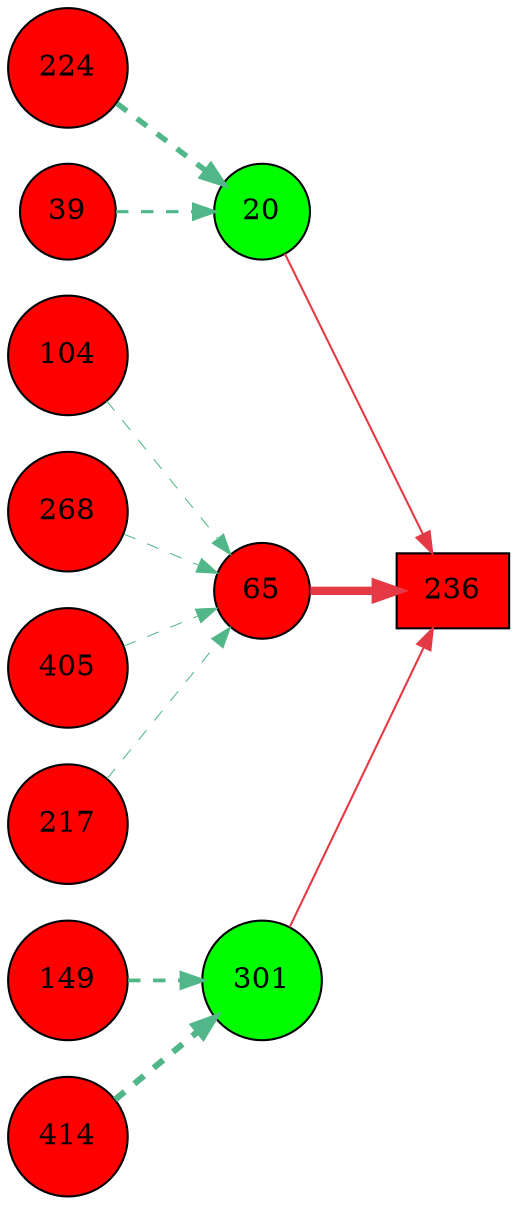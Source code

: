 digraph G{
rankdir=LR;
224 [style=filled, shape=circle, fillcolor="#fe0000", label="224"];
65 [style=filled, shape=circle, fillcolor="#fe0000", label="65"];
39 [style=filled, shape=circle, fillcolor="#fe0000", label="39"];
104 [style=filled, shape=circle, fillcolor="#fe0000", label="104"];
236 [style=filled, shape=box, fillcolor="#fe0000", label="236"];
301 [style=filled, shape=circle, fillcolor="#00fe00", label="301"];
268 [style=filled, shape=circle, fillcolor="#fe0000", label="268"];
20 [style=filled, shape=circle, fillcolor="#00fe00", label="20"];
405 [style=filled, shape=circle, fillcolor="#fe0000", label="405"];
149 [style=filled, shape=circle, fillcolor="#fe0000", label="149"];
217 [style=filled, shape=circle, fillcolor="#fe0000", label="217"];
414 [style=filled, shape=circle, fillcolor="#fe0000", label="414"];
65 -> 236 [color="#e63946",penwidth=4.00];
301 -> 236 [color="#e63946",penwidth=1.01];
20 -> 236 [color="#e63946",penwidth=1.00];
405 -> 65 [color="#52b788",style=dashed,penwidth=0.50];
104 -> 65 [color="#52b788",style=dashed,penwidth=0.50];
268 -> 65 [color="#52b788",style=dashed,penwidth=0.50];
217 -> 65 [color="#52b788",style=dashed,penwidth=0.50];
224 -> 20 [color="#52b788",style=dashed,penwidth=2.64];
39 -> 20 [color="#52b788",style=dashed,penwidth=1.53];
414 -> 301 [color="#52b788",style=dashed,penwidth=3.00];
149 -> 301 [color="#52b788",style=dashed,penwidth=1.82];
}